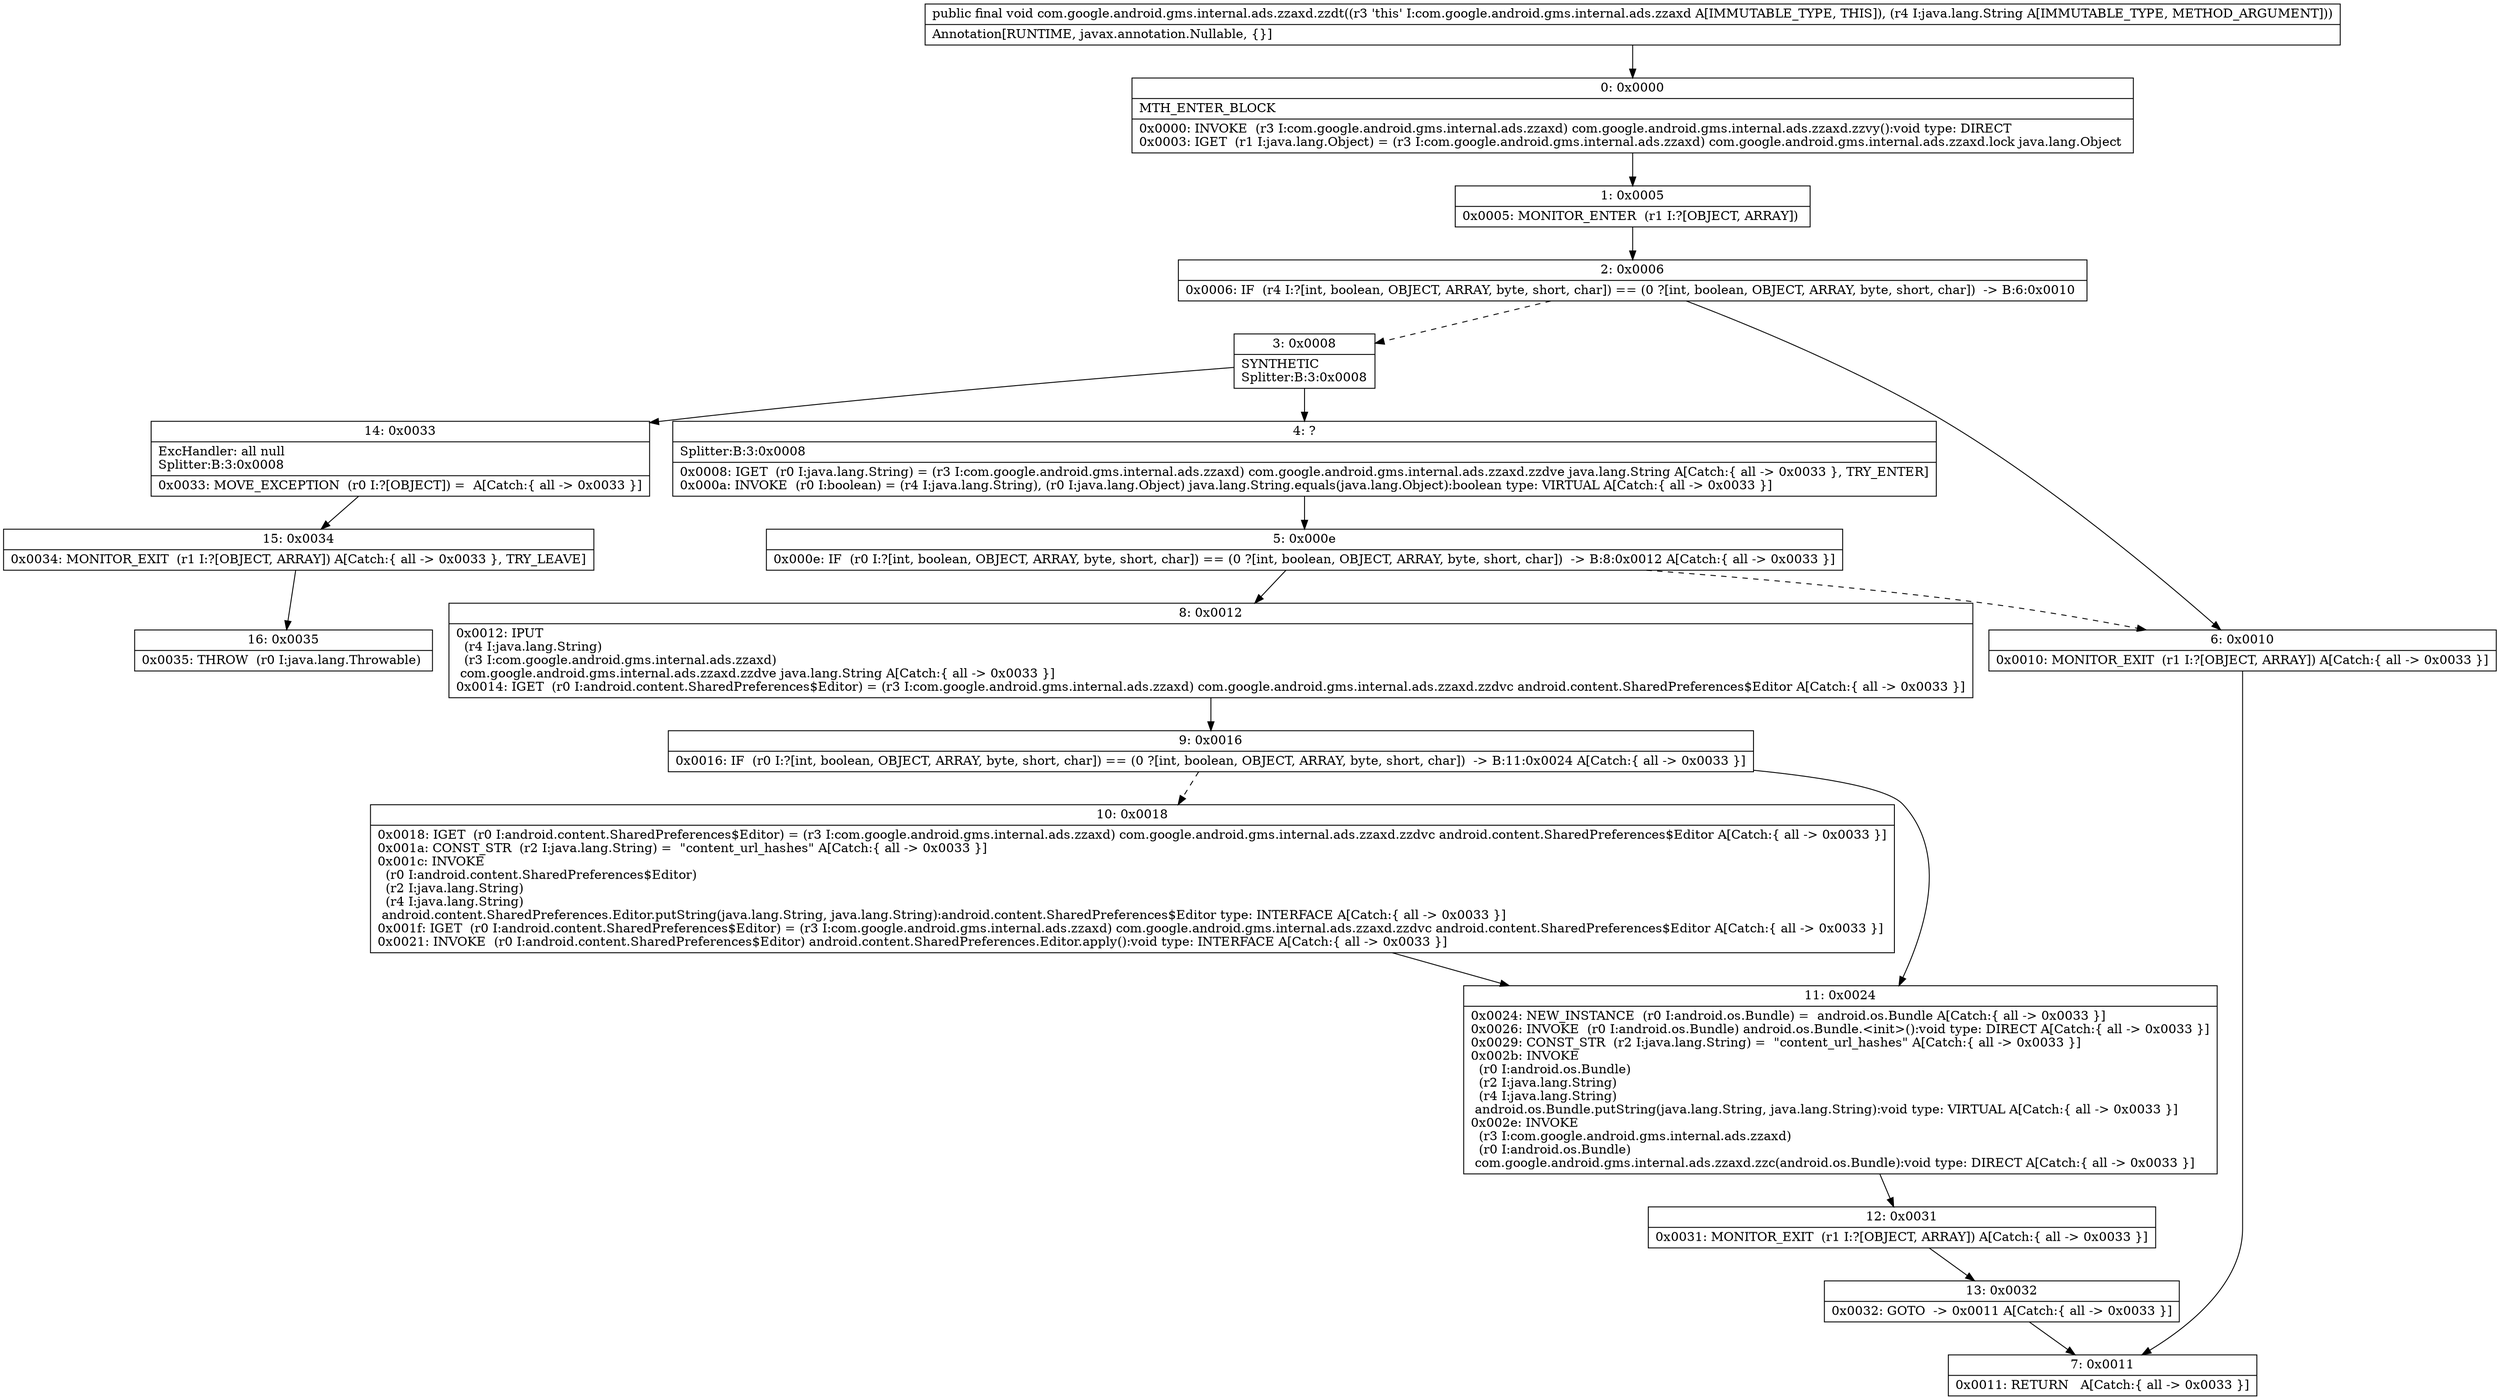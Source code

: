 digraph "CFG forcom.google.android.gms.internal.ads.zzaxd.zzdt(Ljava\/lang\/String;)V" {
Node_0 [shape=record,label="{0\:\ 0x0000|MTH_ENTER_BLOCK\l|0x0000: INVOKE  (r3 I:com.google.android.gms.internal.ads.zzaxd) com.google.android.gms.internal.ads.zzaxd.zzvy():void type: DIRECT \l0x0003: IGET  (r1 I:java.lang.Object) = (r3 I:com.google.android.gms.internal.ads.zzaxd) com.google.android.gms.internal.ads.zzaxd.lock java.lang.Object \l}"];
Node_1 [shape=record,label="{1\:\ 0x0005|0x0005: MONITOR_ENTER  (r1 I:?[OBJECT, ARRAY]) \l}"];
Node_2 [shape=record,label="{2\:\ 0x0006|0x0006: IF  (r4 I:?[int, boolean, OBJECT, ARRAY, byte, short, char]) == (0 ?[int, boolean, OBJECT, ARRAY, byte, short, char])  \-\> B:6:0x0010 \l}"];
Node_3 [shape=record,label="{3\:\ 0x0008|SYNTHETIC\lSplitter:B:3:0x0008\l}"];
Node_4 [shape=record,label="{4\:\ ?|Splitter:B:3:0x0008\l|0x0008: IGET  (r0 I:java.lang.String) = (r3 I:com.google.android.gms.internal.ads.zzaxd) com.google.android.gms.internal.ads.zzaxd.zzdve java.lang.String A[Catch:\{ all \-\> 0x0033 \}, TRY_ENTER]\l0x000a: INVOKE  (r0 I:boolean) = (r4 I:java.lang.String), (r0 I:java.lang.Object) java.lang.String.equals(java.lang.Object):boolean type: VIRTUAL A[Catch:\{ all \-\> 0x0033 \}]\l}"];
Node_5 [shape=record,label="{5\:\ 0x000e|0x000e: IF  (r0 I:?[int, boolean, OBJECT, ARRAY, byte, short, char]) == (0 ?[int, boolean, OBJECT, ARRAY, byte, short, char])  \-\> B:8:0x0012 A[Catch:\{ all \-\> 0x0033 \}]\l}"];
Node_6 [shape=record,label="{6\:\ 0x0010|0x0010: MONITOR_EXIT  (r1 I:?[OBJECT, ARRAY]) A[Catch:\{ all \-\> 0x0033 \}]\l}"];
Node_7 [shape=record,label="{7\:\ 0x0011|0x0011: RETURN   A[Catch:\{ all \-\> 0x0033 \}]\l}"];
Node_8 [shape=record,label="{8\:\ 0x0012|0x0012: IPUT  \l  (r4 I:java.lang.String)\l  (r3 I:com.google.android.gms.internal.ads.zzaxd)\l com.google.android.gms.internal.ads.zzaxd.zzdve java.lang.String A[Catch:\{ all \-\> 0x0033 \}]\l0x0014: IGET  (r0 I:android.content.SharedPreferences$Editor) = (r3 I:com.google.android.gms.internal.ads.zzaxd) com.google.android.gms.internal.ads.zzaxd.zzdvc android.content.SharedPreferences$Editor A[Catch:\{ all \-\> 0x0033 \}]\l}"];
Node_9 [shape=record,label="{9\:\ 0x0016|0x0016: IF  (r0 I:?[int, boolean, OBJECT, ARRAY, byte, short, char]) == (0 ?[int, boolean, OBJECT, ARRAY, byte, short, char])  \-\> B:11:0x0024 A[Catch:\{ all \-\> 0x0033 \}]\l}"];
Node_10 [shape=record,label="{10\:\ 0x0018|0x0018: IGET  (r0 I:android.content.SharedPreferences$Editor) = (r3 I:com.google.android.gms.internal.ads.zzaxd) com.google.android.gms.internal.ads.zzaxd.zzdvc android.content.SharedPreferences$Editor A[Catch:\{ all \-\> 0x0033 \}]\l0x001a: CONST_STR  (r2 I:java.lang.String) =  \"content_url_hashes\" A[Catch:\{ all \-\> 0x0033 \}]\l0x001c: INVOKE  \l  (r0 I:android.content.SharedPreferences$Editor)\l  (r2 I:java.lang.String)\l  (r4 I:java.lang.String)\l android.content.SharedPreferences.Editor.putString(java.lang.String, java.lang.String):android.content.SharedPreferences$Editor type: INTERFACE A[Catch:\{ all \-\> 0x0033 \}]\l0x001f: IGET  (r0 I:android.content.SharedPreferences$Editor) = (r3 I:com.google.android.gms.internal.ads.zzaxd) com.google.android.gms.internal.ads.zzaxd.zzdvc android.content.SharedPreferences$Editor A[Catch:\{ all \-\> 0x0033 \}]\l0x0021: INVOKE  (r0 I:android.content.SharedPreferences$Editor) android.content.SharedPreferences.Editor.apply():void type: INTERFACE A[Catch:\{ all \-\> 0x0033 \}]\l}"];
Node_11 [shape=record,label="{11\:\ 0x0024|0x0024: NEW_INSTANCE  (r0 I:android.os.Bundle) =  android.os.Bundle A[Catch:\{ all \-\> 0x0033 \}]\l0x0026: INVOKE  (r0 I:android.os.Bundle) android.os.Bundle.\<init\>():void type: DIRECT A[Catch:\{ all \-\> 0x0033 \}]\l0x0029: CONST_STR  (r2 I:java.lang.String) =  \"content_url_hashes\" A[Catch:\{ all \-\> 0x0033 \}]\l0x002b: INVOKE  \l  (r0 I:android.os.Bundle)\l  (r2 I:java.lang.String)\l  (r4 I:java.lang.String)\l android.os.Bundle.putString(java.lang.String, java.lang.String):void type: VIRTUAL A[Catch:\{ all \-\> 0x0033 \}]\l0x002e: INVOKE  \l  (r3 I:com.google.android.gms.internal.ads.zzaxd)\l  (r0 I:android.os.Bundle)\l com.google.android.gms.internal.ads.zzaxd.zzc(android.os.Bundle):void type: DIRECT A[Catch:\{ all \-\> 0x0033 \}]\l}"];
Node_12 [shape=record,label="{12\:\ 0x0031|0x0031: MONITOR_EXIT  (r1 I:?[OBJECT, ARRAY]) A[Catch:\{ all \-\> 0x0033 \}]\l}"];
Node_13 [shape=record,label="{13\:\ 0x0032|0x0032: GOTO  \-\> 0x0011 A[Catch:\{ all \-\> 0x0033 \}]\l}"];
Node_14 [shape=record,label="{14\:\ 0x0033|ExcHandler: all null\lSplitter:B:3:0x0008\l|0x0033: MOVE_EXCEPTION  (r0 I:?[OBJECT]) =  A[Catch:\{ all \-\> 0x0033 \}]\l}"];
Node_15 [shape=record,label="{15\:\ 0x0034|0x0034: MONITOR_EXIT  (r1 I:?[OBJECT, ARRAY]) A[Catch:\{ all \-\> 0x0033 \}, TRY_LEAVE]\l}"];
Node_16 [shape=record,label="{16\:\ 0x0035|0x0035: THROW  (r0 I:java.lang.Throwable) \l}"];
MethodNode[shape=record,label="{public final void com.google.android.gms.internal.ads.zzaxd.zzdt((r3 'this' I:com.google.android.gms.internal.ads.zzaxd A[IMMUTABLE_TYPE, THIS]), (r4 I:java.lang.String A[IMMUTABLE_TYPE, METHOD_ARGUMENT]))  | Annotation[RUNTIME, javax.annotation.Nullable, \{\}]\l}"];
MethodNode -> Node_0;
Node_0 -> Node_1;
Node_1 -> Node_2;
Node_2 -> Node_3[style=dashed];
Node_2 -> Node_6;
Node_3 -> Node_4;
Node_3 -> Node_14;
Node_4 -> Node_5;
Node_5 -> Node_6[style=dashed];
Node_5 -> Node_8;
Node_6 -> Node_7;
Node_8 -> Node_9;
Node_9 -> Node_10[style=dashed];
Node_9 -> Node_11;
Node_10 -> Node_11;
Node_11 -> Node_12;
Node_12 -> Node_13;
Node_13 -> Node_7;
Node_14 -> Node_15;
Node_15 -> Node_16;
}

